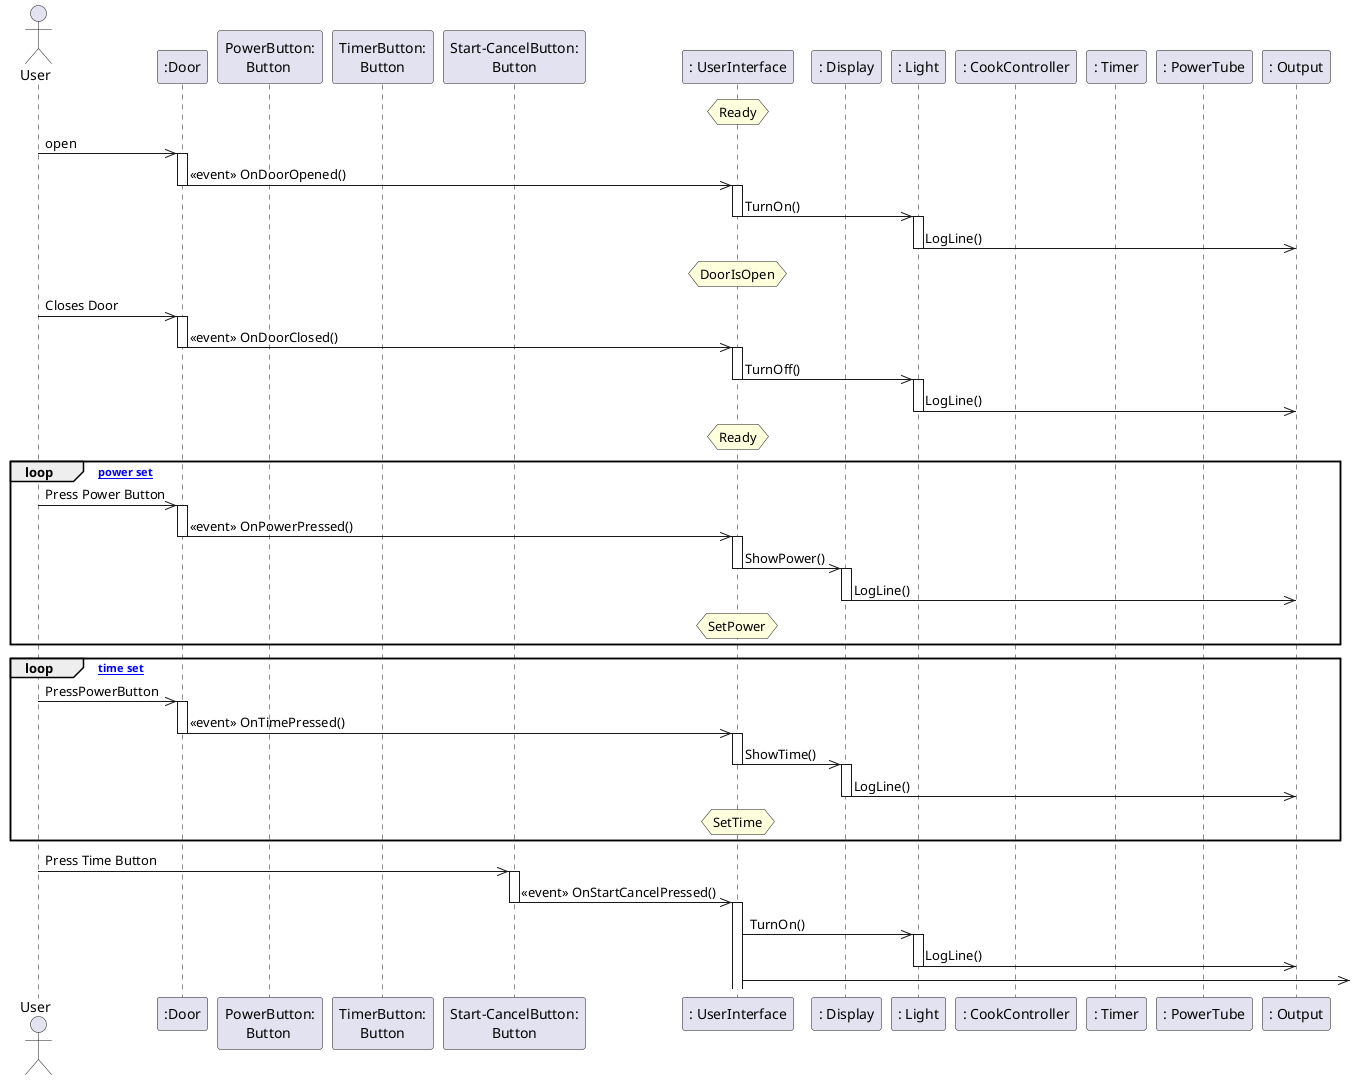 @startuml

actor "User" as user
participant ":Door" as door
participant "PowerButton:\nButton " as powerbutton 
participant "TimerButton:\nButton" as timerbutton
participant "Start-CancelButton:\n Button " as startbutton
participant ": UserInterface" as ui 
participant ": Display" as display
participant ": Light" as light
participant ": CookController" as cookcontroller
participant ": Timer" as timer
participant ": PowerTube" as powertube 
participant ": Output" as output 

hnote over ui : Ready
user ->> door : open 
activate door 
door ->> ui : <<event>> OnDoorOpened()
deactivate door 
activate ui 
ui ->> light : TurnOn()
deactivate ui 
activate light
light ->> output : LogLine()
deactivate light

hnote over ui : DoorIsOpen
user ->> door : Closes Door
activate door
door ->> ui : <<event>> OnDoorClosed()
deactivate door
activate ui
ui ->> light : TurnOff()
deactivate ui
activate light
light ->> output : LogLine()
deactivate light

hnote over ui : Ready
loop [until power set]
user ->> door : Press Power Button
activate door
door ->> ui : <<event>> OnPowerPressed()
deactivate door
activate ui
ui ->> display : ShowPower()
deactivate ui
activate display
display ->> output : LogLine()
deactivate display
hnote over ui : SetPower
end



loop [until time set]
user ->> door : PressPowerButton
activate door
door ->> ui : <<event>> OnTimePressed()
deactivate door
activate ui
ui ->> display : ShowTime()
deactivate ui
activate display
display ->> output : LogLine()
deactivate display
hnote over ui : SetTime
end

user ->> startbutton : Press Time Button 
activate startbutton
startbutton ->> ui : <<event>> OnStartCancelPressed()
deactivate startbutton
activate ui
ui ->> light : TurnOn()
activate light
light ->> output : LogLine()
deactivate light
ui ->> 

@enduml